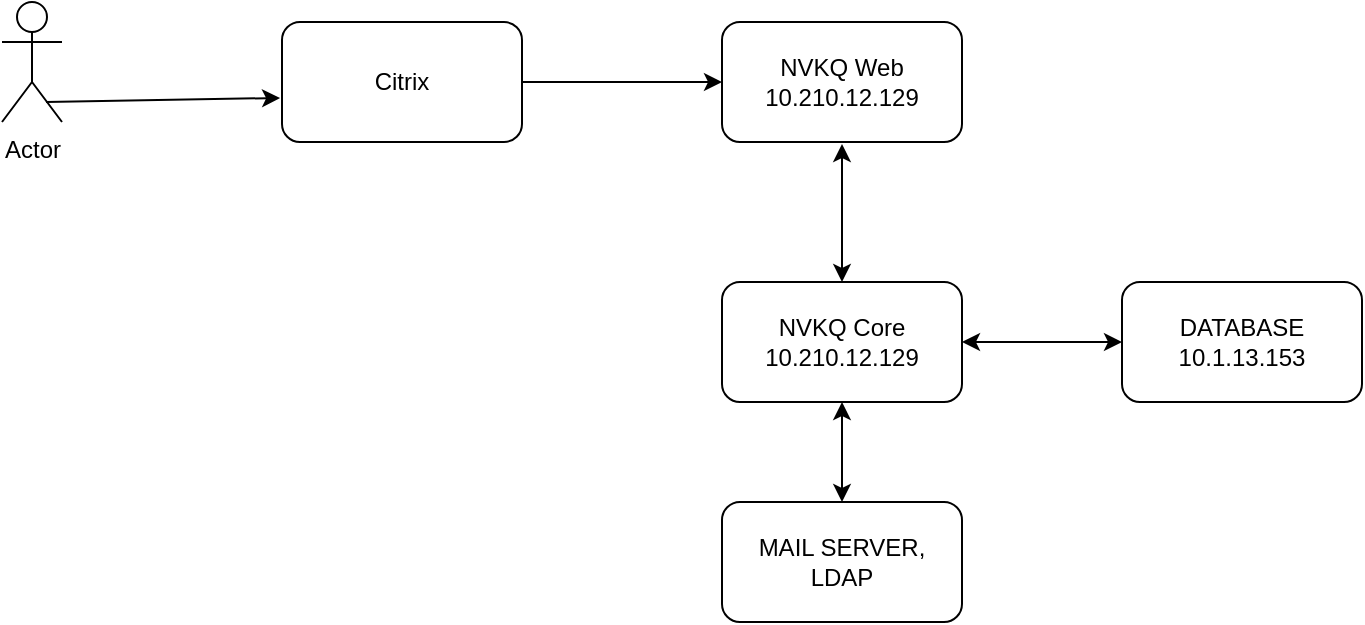 <mxfile version="14.1.3" type="github">
  <diagram id="ZhEBeEZaPcHnSWffYDXc" name="Page-1">
    <mxGraphModel dx="1422" dy="737" grid="1" gridSize="10" guides="1" tooltips="1" connect="1" arrows="1" fold="1" page="1" pageScale="1" pageWidth="827" pageHeight="1169" math="0" shadow="0">
      <root>
        <mxCell id="0" />
        <mxCell id="1" parent="0" />
        <mxCell id="UUNUHKtc5oGU3boxzjVy-1" value="Actor" style="shape=umlActor;verticalLabelPosition=bottom;verticalAlign=top;html=1;outlineConnect=0;" vertex="1" parent="1">
          <mxGeometry x="120" y="180" width="30" height="60" as="geometry" />
        </mxCell>
        <mxCell id="UUNUHKtc5oGU3boxzjVy-3" value="Citrix" style="rounded=1;whiteSpace=wrap;html=1;" vertex="1" parent="1">
          <mxGeometry x="260" y="190" width="120" height="60" as="geometry" />
        </mxCell>
        <mxCell id="UUNUHKtc5oGU3boxzjVy-4" value="NVKQ Web&lt;br&gt;10.210.12.129" style="rounded=1;whiteSpace=wrap;html=1;" vertex="1" parent="1">
          <mxGeometry x="480" y="190" width="120" height="60" as="geometry" />
        </mxCell>
        <mxCell id="UUNUHKtc5oGU3boxzjVy-5" value="" style="endArrow=classic;html=1;entryX=-0.008;entryY=0.633;entryDx=0;entryDy=0;entryPerimeter=0;exitX=0.733;exitY=0.833;exitDx=0;exitDy=0;exitPerimeter=0;" edge="1" parent="1" source="UUNUHKtc5oGU3boxzjVy-1" target="UUNUHKtc5oGU3boxzjVy-3">
          <mxGeometry width="50" height="50" relative="1" as="geometry">
            <mxPoint x="110" y="230" as="sourcePoint" />
            <mxPoint x="160" y="180" as="targetPoint" />
          </mxGeometry>
        </mxCell>
        <mxCell id="UUNUHKtc5oGU3boxzjVy-6" value="" style="endArrow=classic;html=1;entryX=0;entryY=0.5;entryDx=0;entryDy=0;" edge="1" parent="1" target="UUNUHKtc5oGU3boxzjVy-4">
          <mxGeometry width="50" height="50" relative="1" as="geometry">
            <mxPoint x="380" y="220" as="sourcePoint" />
            <mxPoint x="430" y="170" as="targetPoint" />
          </mxGeometry>
        </mxCell>
        <mxCell id="UUNUHKtc5oGU3boxzjVy-7" value="NVKQ Core&lt;br&gt;10.210.12.129" style="rounded=1;whiteSpace=wrap;html=1;" vertex="1" parent="1">
          <mxGeometry x="480" y="320" width="120" height="60" as="geometry" />
        </mxCell>
        <mxCell id="UUNUHKtc5oGU3boxzjVy-8" value="" style="endArrow=classic;startArrow=classic;html=1;exitX=0.5;exitY=0;exitDx=0;exitDy=0;" edge="1" parent="1" source="UUNUHKtc5oGU3boxzjVy-7">
          <mxGeometry width="50" height="50" relative="1" as="geometry">
            <mxPoint x="500" y="300" as="sourcePoint" />
            <mxPoint x="540" y="251" as="targetPoint" />
          </mxGeometry>
        </mxCell>
        <mxCell id="UUNUHKtc5oGU3boxzjVy-9" value="MAIL SERVER,&lt;br&gt;LDAP" style="rounded=1;whiteSpace=wrap;html=1;" vertex="1" parent="1">
          <mxGeometry x="480" y="430" width="120" height="60" as="geometry" />
        </mxCell>
        <mxCell id="UUNUHKtc5oGU3boxzjVy-10" value="" style="endArrow=classic;startArrow=classic;html=1;exitX=0.5;exitY=0;exitDx=0;exitDy=0;" edge="1" parent="1" source="UUNUHKtc5oGU3boxzjVy-9">
          <mxGeometry width="50" height="50" relative="1" as="geometry">
            <mxPoint x="490" y="430" as="sourcePoint" />
            <mxPoint x="540" y="380" as="targetPoint" />
          </mxGeometry>
        </mxCell>
        <mxCell id="UUNUHKtc5oGU3boxzjVy-11" value="DATABASE&lt;br&gt;10.1.13.153" style="rounded=1;whiteSpace=wrap;html=1;" vertex="1" parent="1">
          <mxGeometry x="680" y="320" width="120" height="60" as="geometry" />
        </mxCell>
        <mxCell id="UUNUHKtc5oGU3boxzjVy-12" value="" style="endArrow=classic;startArrow=classic;html=1;entryX=0;entryY=0.5;entryDx=0;entryDy=0;" edge="1" parent="1" target="UUNUHKtc5oGU3boxzjVy-11">
          <mxGeometry width="50" height="50" relative="1" as="geometry">
            <mxPoint x="600" y="350" as="sourcePoint" />
            <mxPoint x="650" y="300" as="targetPoint" />
          </mxGeometry>
        </mxCell>
      </root>
    </mxGraphModel>
  </diagram>
</mxfile>
